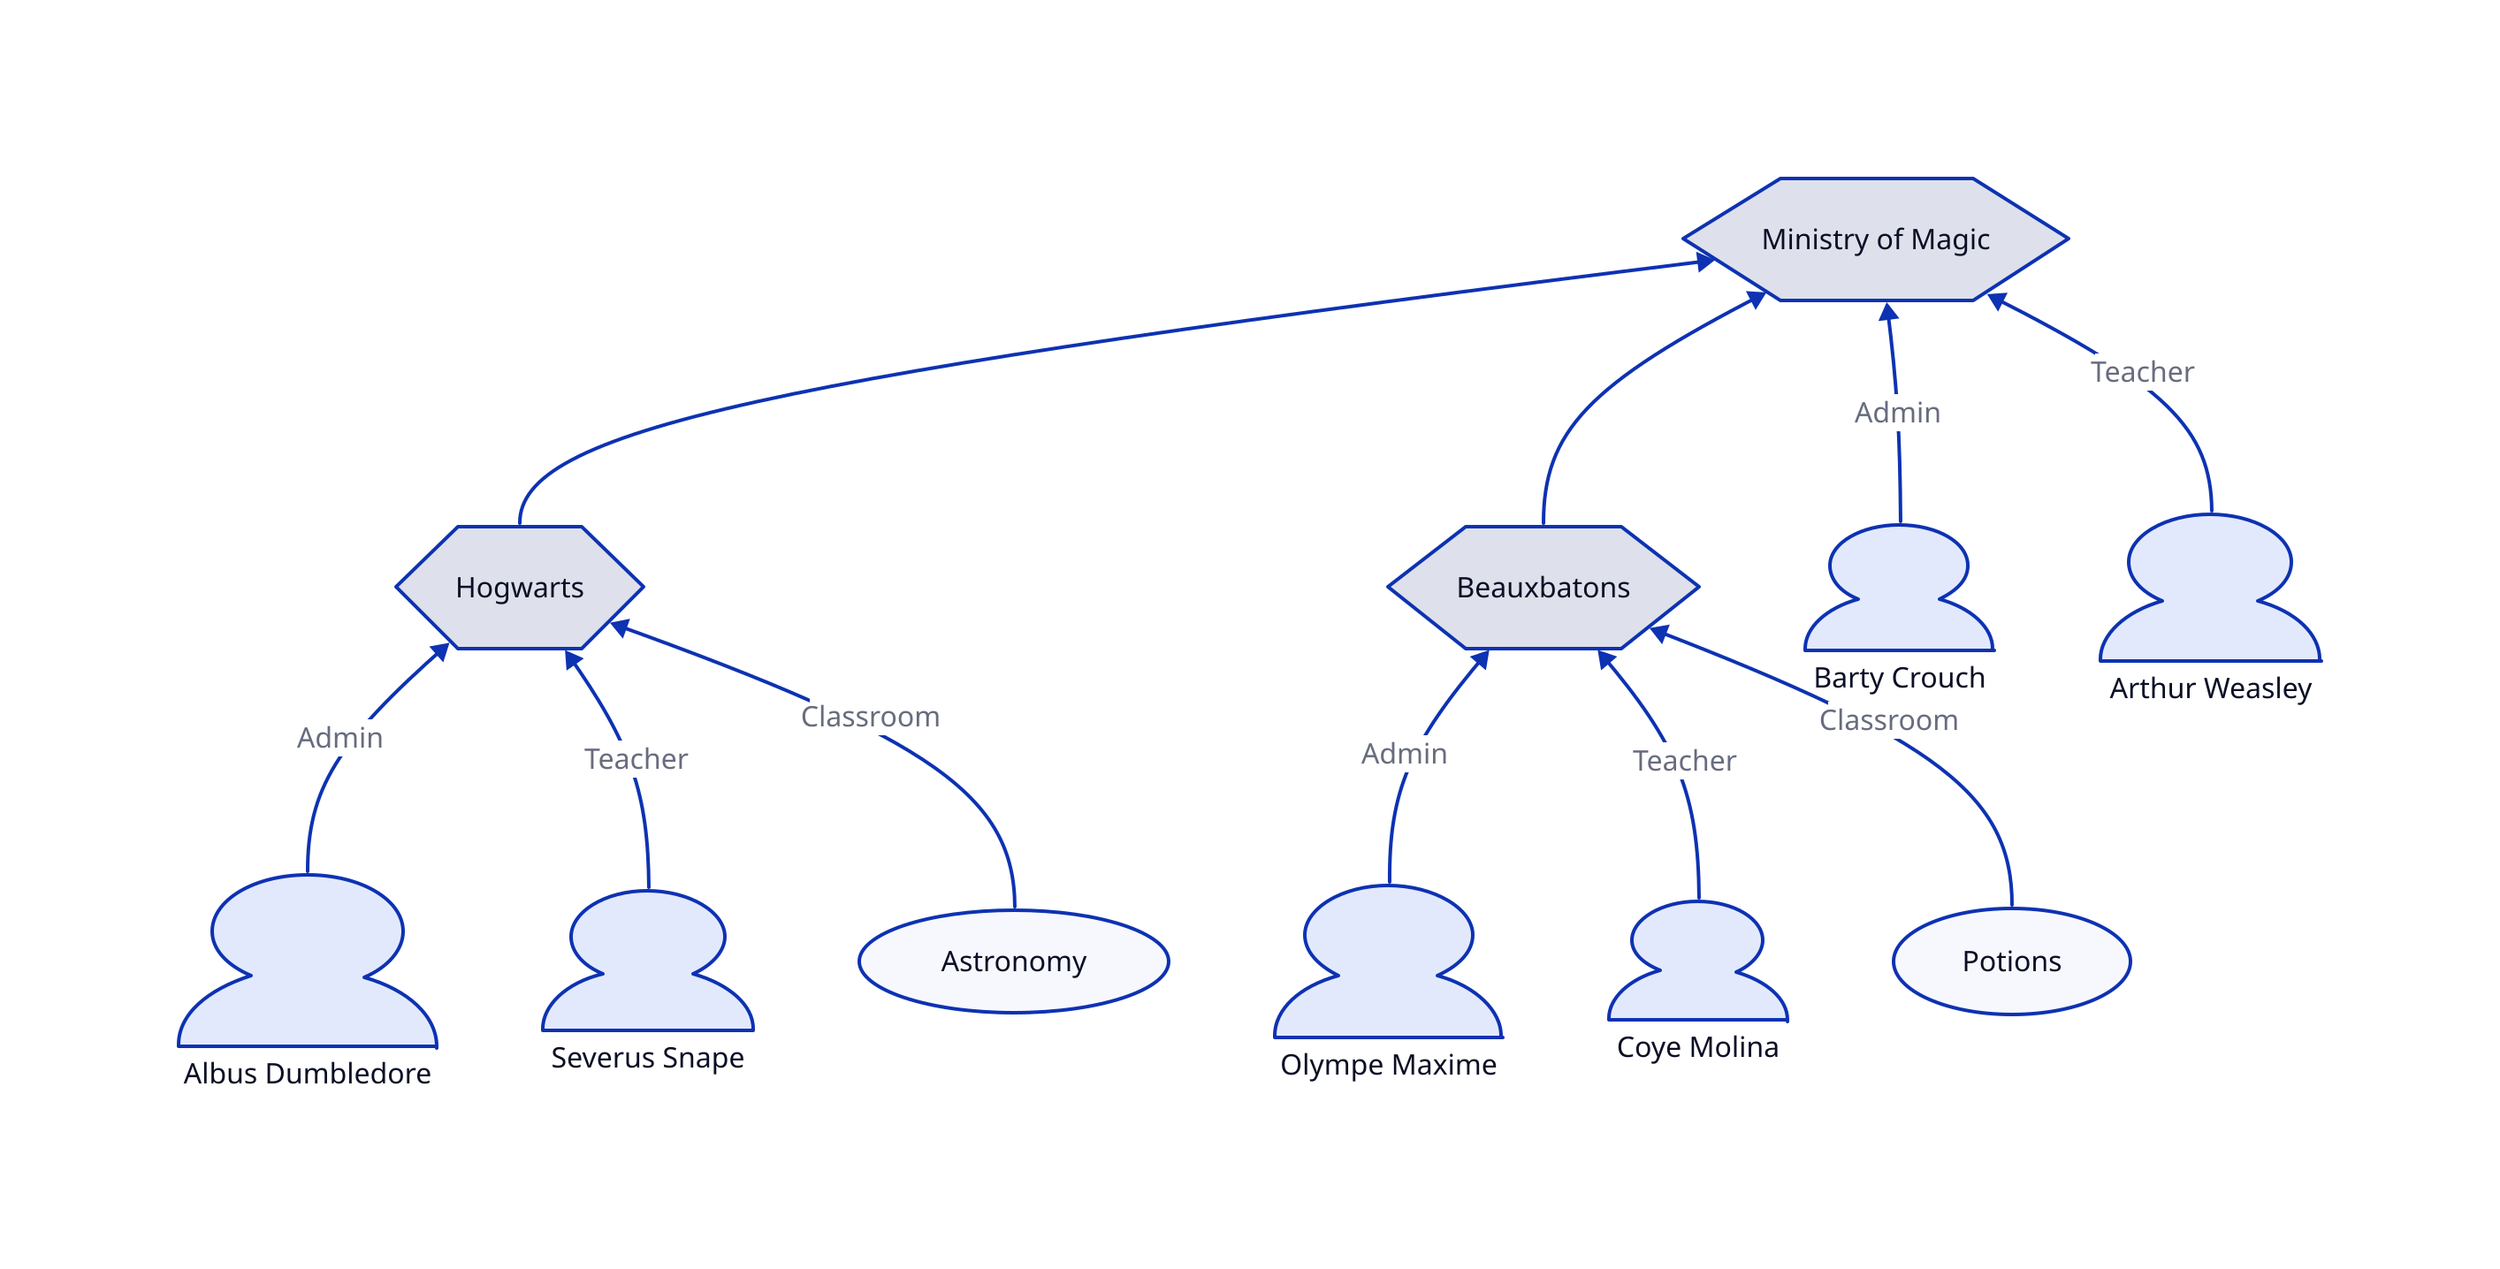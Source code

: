 direction: up

ministry: Ministry of Magic {
  shape: hexagon
}
hogwarts: Hogwarts {
  shape: hexagon
}
beauxbatons: Beauxbatons {
  shape: hexagon
}

hogwarts -> ministry
beauxbatons -> ministry

crouch: Barty Crouch {
  shape: person
}

weasley: Arthur Weasley {
  shape: person
}

crouch -> ministry: Admin
weasley -> ministry: Teacher

dumbledore: Albus Dumbledore {
  shape: person
}

snape: Severus Snape {
  shape: person
}

dumbledore -> hogwarts: Admin
snape -> hogwarts: Teacher

maxime: Olympe Maxime {
  shape: person
}

molina: Coye Molina {
  shape: person
}

maxime -> beauxbatons: Admin
molina -> beauxbatons: Teacher

################
## CLASSROOMS ##
################

astronomy: Astronomy {
  shape: oval
}
astronomy -> hogwarts: Classroom

potions: Potions {
  shape: oval
}
potions -> beauxbatons: Classroom
